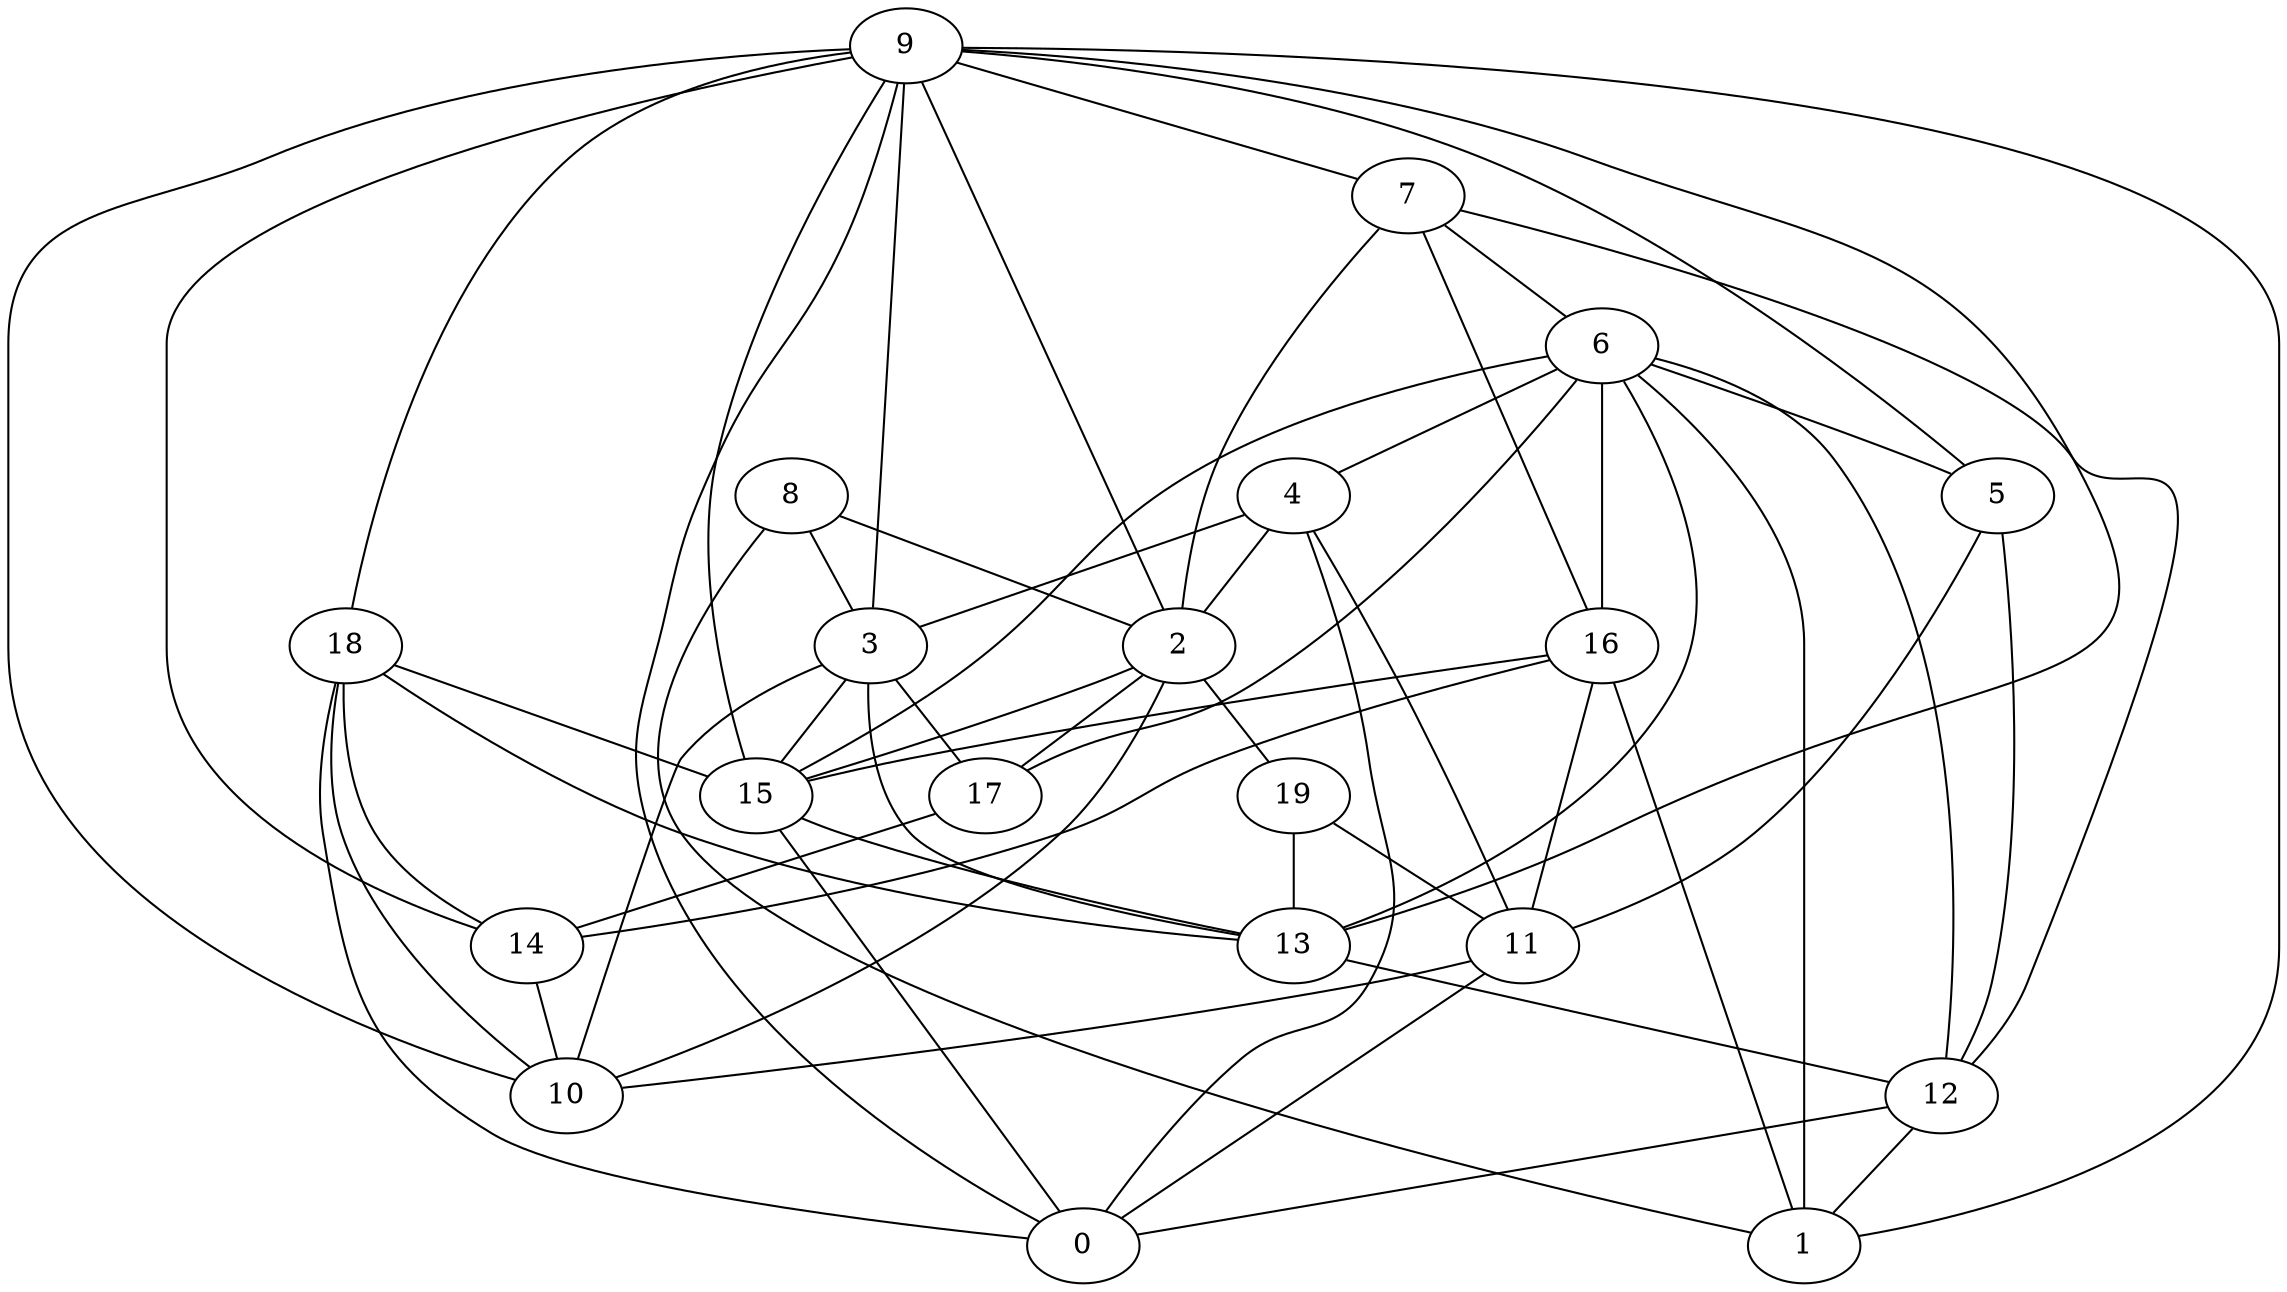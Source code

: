 digraph GG_graph {

subgraph G_graph {
edge [color = black]
"8" -> "1" [dir = none]
"8" -> "3" [dir = none]
"14" -> "10" [dir = none]
"4" -> "2" [dir = none]
"2" -> "19" [dir = none]
"2" -> "17" [dir = none]
"2" -> "15" [dir = none]
"15" -> "13" [dir = none]
"5" -> "11" [dir = none]
"5" -> "12" [dir = none]
"11" -> "0" [dir = none]
"18" -> "0" [dir = none]
"18" -> "10" [dir = none]
"18" -> "15" [dir = none]
"18" -> "13" [dir = none]
"12" -> "0" [dir = none]
"19" -> "11" [dir = none]
"6" -> "12" [dir = none]
"6" -> "4" [dir = none]
"6" -> "17" [dir = none]
"6" -> "15" [dir = none]
"6" -> "5" [dir = none]
"6" -> "1" [dir = none]
"6" -> "13" [dir = none]
"9" -> "2" [dir = none]
"9" -> "13" [dir = none]
"9" -> "7" [dir = none]
"9" -> "0" [dir = none]
"9" -> "10" [dir = none]
"7" -> "6" [dir = none]
"7" -> "16" [dir = none]
"7" -> "2" [dir = none]
"17" -> "14" [dir = none]
"3" -> "15" [dir = none]
"3" -> "13" [dir = none]
"3" -> "17" [dir = none]
"16" -> "15" [dir = none]
"16" -> "1" [dir = none]
"18" -> "14" [dir = none]
"4" -> "3" [dir = none]
"16" -> "14" [dir = none]
"9" -> "15" [dir = none]
"2" -> "10" [dir = none]
"3" -> "10" [dir = none]
"12" -> "1" [dir = none]
"6" -> "16" [dir = none]
"7" -> "12" [dir = none]
"9" -> "1" [dir = none]
"4" -> "0" [dir = none]
"13" -> "12" [dir = none]
"9" -> "18" [dir = none]
"15" -> "0" [dir = none]
"9" -> "5" [dir = none]
"19" -> "13" [dir = none]
"9" -> "14" [dir = none]
"4" -> "11" [dir = none]
"9" -> "3" [dir = none]
"16" -> "11" [dir = none]
"8" -> "2" [dir = none]
"11" -> "10" [dir = none]
}

}
